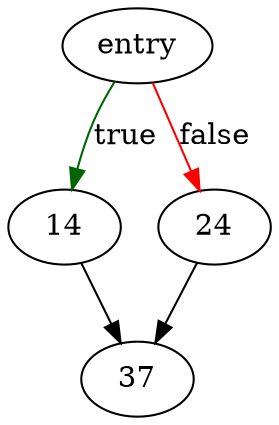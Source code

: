 digraph "sqlite3BtreeGetMeta" {
	// Node definitions.
	3 [label=entry];
	14;
	24;
	37;

	// Edge definitions.
	3 -> 14 [
		color=darkgreen
		label=true
	];
	3 -> 24 [
		color=red
		label=false
	];
	14 -> 37;
	24 -> 37;
}